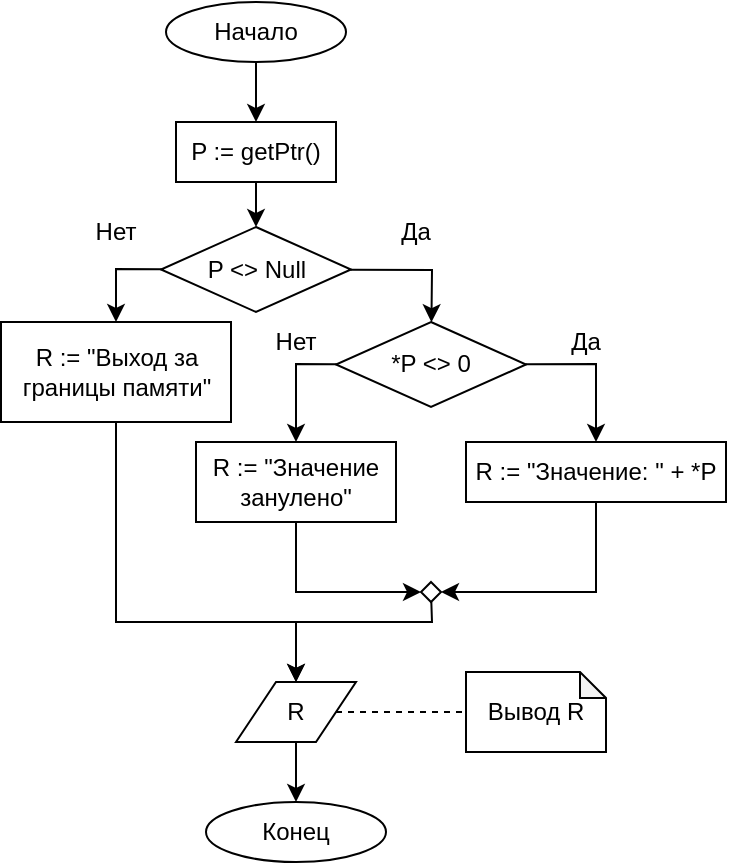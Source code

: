 <mxfile version="15.8.5" type="device"><diagram id="auvaHYt9D2mUyiJxwVjn" name="Page-1"><mxGraphModel dx="460" dy="779" grid="1" gridSize="10" guides="1" tooltips="1" connect="1" arrows="1" fold="1" page="1" pageScale="1" pageWidth="827" pageHeight="1169" math="0" shadow="0"><root><mxCell id="0"/><mxCell id="1" parent="0"/><mxCell id="Q7zVwOam8640k6G-U6Dj-1" value="Начало" style="ellipse;whiteSpace=wrap;html=1;" vertex="1" parent="1"><mxGeometry x="90" y="10" width="90" height="30" as="geometry"/></mxCell><mxCell id="Q7zVwOam8640k6G-U6Dj-2" value="Конец" style="ellipse;whiteSpace=wrap;html=1;" vertex="1" parent="1"><mxGeometry x="110" y="410" width="90" height="30" as="geometry"/></mxCell><mxCell id="Q7zVwOam8640k6G-U6Dj-5" value="Вывод R" style="shape=note;whiteSpace=wrap;html=1;backgroundOutline=1;darkOpacity=0.05;size=13;" vertex="1" parent="1"><mxGeometry x="240" y="345" width="70" height="40" as="geometry"/></mxCell><mxCell id="Q7zVwOam8640k6G-U6Dj-6" value="" style="endArrow=none;dashed=1;html=1;strokeWidth=1;rounded=0;" edge="1" parent="1" source="Q7zVwOam8640k6G-U6Dj-40" target="Q7zVwOam8640k6G-U6Dj-5"><mxGeometry width="50" height="50" relative="1" as="geometry"><mxPoint x="156.25" y="85" as="sourcePoint"/><mxPoint x="240" y="340" as="targetPoint"/></mxGeometry></mxCell><mxCell id="Q7zVwOam8640k6G-U6Dj-7" value="" style="endArrow=none;html=1;rounded=0;strokeWidth=1;startArrow=classic;startFill=1;" edge="1" parent="1" source="Q7zVwOam8640k6G-U6Dj-28" target="Q7zVwOam8640k6G-U6Dj-1"><mxGeometry width="50" height="50" relative="1" as="geometry"><mxPoint x="135" y="70" as="sourcePoint"/><mxPoint x="240" y="340" as="targetPoint"/></mxGeometry></mxCell><mxCell id="Q7zVwOam8640k6G-U6Dj-11" value="P &amp;lt;&amp;gt; Null" style="rhombus;whiteSpace=wrap;html=1;" vertex="1" parent="1"><mxGeometry x="87.5" y="122.5" width="95" height="42.5" as="geometry"/></mxCell><mxCell id="Q7zVwOam8640k6G-U6Dj-12" value="" style="endArrow=none;html=1;rounded=0;strokeWidth=1;startArrow=classic;startFill=1;" edge="1" parent="1" source="Q7zVwOam8640k6G-U6Dj-11" target="Q7zVwOam8640k6G-U6Dj-28"><mxGeometry width="50" height="50" relative="1" as="geometry"><mxPoint x="145" y="140" as="sourcePoint"/><mxPoint x="135" y="170" as="targetPoint"/></mxGeometry></mxCell><mxCell id="Q7zVwOam8640k6G-U6Dj-13" value="R := &quot;Выход за границы памяти&quot;" style="rounded=0;whiteSpace=wrap;html=1;" vertex="1" parent="1"><mxGeometry x="7.5" y="170" width="115" height="50" as="geometry"/></mxCell><mxCell id="Q7zVwOam8640k6G-U6Dj-14" value="" style="endArrow=none;html=1;rounded=0;strokeWidth=1;endFill=0;startArrow=classic;startFill=1;" edge="1" parent="1" source="Q7zVwOam8640k6G-U6Dj-13" target="Q7zVwOam8640k6G-U6Dj-11"><mxGeometry width="50" height="50" relative="1" as="geometry"><mxPoint x="145" y="132.5" as="sourcePoint"/><mxPoint x="145" y="102.5" as="targetPoint"/><Array as="points"><mxPoint x="65" y="143.5"/></Array></mxGeometry></mxCell><mxCell id="Q7zVwOam8640k6G-U6Dj-17" value="" style="endArrow=none;html=1;rounded=0;strokeWidth=1;startArrow=classic;startFill=1;" edge="1" parent="1" source="Q7zVwOam8640k6G-U6Dj-29" target="Q7zVwOam8640k6G-U6Dj-11"><mxGeometry width="50" height="50" relative="1" as="geometry"><mxPoint x="218.819" y="182.5" as="sourcePoint"/><mxPoint x="105.267" y="153.608" as="targetPoint"/><Array as="points"><mxPoint x="223" y="144"/></Array></mxGeometry></mxCell><mxCell id="Q7zVwOam8640k6G-U6Dj-19" value="" style="endArrow=none;html=1;rounded=0;strokeWidth=1;startArrow=classic;startFill=1;entryX=0.5;entryY=1;entryDx=0;entryDy=0;" edge="1" parent="1" source="Q7zVwOam8640k6G-U6Dj-40" target="Q7zVwOam8640k6G-U6Dj-13"><mxGeometry width="50" height="50" relative="1" as="geometry"><mxPoint x="135" y="252.5" as="sourcePoint"/><mxPoint x="145" y="102.5" as="targetPoint"/><Array as="points"><mxPoint x="155" y="320"/><mxPoint x="65" y="320"/></Array></mxGeometry></mxCell><mxCell id="Q7zVwOam8640k6G-U6Dj-21" value="" style="endArrow=none;html=1;rounded=0;strokeWidth=1;startArrow=classic;startFill=1;" edge="1" parent="1" source="Q7zVwOam8640k6G-U6Dj-2" target="Q7zVwOam8640k6G-U6Dj-40"><mxGeometry width="50" height="50" relative="1" as="geometry"><mxPoint x="150" y="420" as="sourcePoint"/><mxPoint x="65" y="390" as="targetPoint"/></mxGeometry></mxCell><mxCell id="Q7zVwOam8640k6G-U6Dj-24" value="Нет" style="text;html=1;strokeColor=none;fillColor=none;align=center;verticalAlign=middle;whiteSpace=wrap;rounded=0;" vertex="1" parent="1"><mxGeometry x="35" y="110" width="60" height="30" as="geometry"/></mxCell><mxCell id="Q7zVwOam8640k6G-U6Dj-25" value="Да" style="text;html=1;strokeColor=none;fillColor=none;align=center;verticalAlign=middle;whiteSpace=wrap;rounded=0;" vertex="1" parent="1"><mxGeometry x="185" y="110" width="60" height="30" as="geometry"/></mxCell><mxCell id="Q7zVwOam8640k6G-U6Dj-28" value="P := getPtr()" style="rounded=0;whiteSpace=wrap;html=1;" vertex="1" parent="1"><mxGeometry x="95" y="70" width="80" height="30" as="geometry"/></mxCell><mxCell id="Q7zVwOam8640k6G-U6Dj-29" value="*P &amp;lt;&amp;gt; 0" style="rhombus;whiteSpace=wrap;html=1;" vertex="1" parent="1"><mxGeometry x="175" y="170" width="95" height="42.5" as="geometry"/></mxCell><mxCell id="Q7zVwOam8640k6G-U6Dj-30" value="" style="endArrow=none;html=1;rounded=0;strokeWidth=1;startArrow=classic;startFill=1;" edge="1" parent="1" source="Q7zVwOam8640k6G-U6Dj-33" target="Q7zVwOam8640k6G-U6Dj-29"><mxGeometry width="50" height="50" relative="1" as="geometry"><mxPoint x="311" y="220" as="sourcePoint"/><mxPoint x="270.0" y="200.004" as="targetPoint"/><Array as="points"><mxPoint x="305" y="191"/></Array></mxGeometry></mxCell><mxCell id="Q7zVwOam8640k6G-U6Dj-31" value="" style="endArrow=none;html=1;rounded=0;strokeWidth=1;endFill=0;startArrow=none;startFill=1;" edge="1" parent="1" source="Q7zVwOam8640k6G-U6Dj-42" target="Q7zVwOam8640k6G-U6Dj-29"><mxGeometry width="50" height="50" relative="1" as="geometry"><mxPoint x="140" y="220" as="sourcePoint"/><mxPoint x="97.876" y="153.582" as="targetPoint"/><Array as="points"><mxPoint x="155" y="191"/></Array></mxGeometry></mxCell><mxCell id="Q7zVwOam8640k6G-U6Dj-32" value="R := &quot;Значение занулено&quot;" style="rounded=0;whiteSpace=wrap;html=1;" vertex="1" parent="1"><mxGeometry x="105" y="230" width="100" height="40" as="geometry"/></mxCell><mxCell id="Q7zVwOam8640k6G-U6Dj-33" value="R := &quot;Значение: &quot; + *P" style="rounded=0;whiteSpace=wrap;html=1;" vertex="1" parent="1"><mxGeometry x="240" y="230" width="130" height="30" as="geometry"/></mxCell><mxCell id="Q7zVwOam8640k6G-U6Dj-34" value="" style="rhombus;whiteSpace=wrap;html=1;rounded=0;" vertex="1" parent="1"><mxGeometry x="217.5" y="300" width="10" height="10" as="geometry"/></mxCell><mxCell id="Q7zVwOam8640k6G-U6Dj-37" value="" style="endArrow=none;html=1;rounded=0;strokeWidth=1;startArrow=classic;startFill=1;" edge="1" parent="1" source="Q7zVwOam8640k6G-U6Dj-34" target="Q7zVwOam8640k6G-U6Dj-32"><mxGeometry width="50" height="50" relative="1" as="geometry"><mxPoint x="223" y="308" as="sourcePoint"/><mxPoint x="75.0" y="230" as="targetPoint"/><Array as="points"><mxPoint x="155" y="305"/></Array></mxGeometry></mxCell><mxCell id="Q7zVwOam8640k6G-U6Dj-38" value="" style="endArrow=none;html=1;rounded=0;strokeWidth=1;startArrow=classic;startFill=1;" edge="1" parent="1" source="Q7zVwOam8640k6G-U6Dj-34" target="Q7zVwOam8640k6G-U6Dj-33"><mxGeometry width="50" height="50" relative="1" as="geometry"><mxPoint x="223" y="305" as="sourcePoint"/><mxPoint x="75.0" y="230" as="targetPoint"/><Array as="points"><mxPoint x="305" y="305"/></Array></mxGeometry></mxCell><mxCell id="Q7zVwOam8640k6G-U6Dj-39" value="" style="endArrow=none;html=1;rounded=0;strokeWidth=1;startArrow=classic;startFill=1;" edge="1" parent="1" source="Q7zVwOam8640k6G-U6Dj-40" target="Q7zVwOam8640k6G-U6Dj-34"><mxGeometry width="50" height="50" relative="1" as="geometry"><mxPoint x="223" y="340" as="sourcePoint"/><mxPoint x="150" y="330" as="targetPoint"/><Array as="points"><mxPoint x="155" y="320"/><mxPoint x="223" y="320"/></Array></mxGeometry></mxCell><mxCell id="Q7zVwOam8640k6G-U6Dj-40" value="R" style="shape=parallelogram;perimeter=parallelogramPerimeter;whiteSpace=wrap;html=1;fixedSize=1;rounded=0;" vertex="1" parent="1"><mxGeometry x="125" y="350" width="60" height="30" as="geometry"/></mxCell><mxCell id="Q7zVwOam8640k6G-U6Dj-41" value="Да" style="text;html=1;strokeColor=none;fillColor=none;align=center;verticalAlign=middle;whiteSpace=wrap;rounded=0;" vertex="1" parent="1"><mxGeometry x="270" y="165" width="60" height="30" as="geometry"/></mxCell><mxCell id="Q7zVwOam8640k6G-U6Dj-42" value="Нет" style="text;html=1;strokeColor=none;fillColor=none;align=center;verticalAlign=middle;whiteSpace=wrap;rounded=0;" vertex="1" parent="1"><mxGeometry x="125" y="165" width="60" height="30" as="geometry"/></mxCell><mxCell id="Q7zVwOam8640k6G-U6Dj-43" value="" style="endArrow=none;html=1;rounded=0;strokeWidth=1;endFill=0;startArrow=classic;startFill=1;" edge="1" parent="1" source="Q7zVwOam8640k6G-U6Dj-32" target="Q7zVwOam8640k6G-U6Dj-42"><mxGeometry width="50" height="50" relative="1" as="geometry"><mxPoint x="155" y="230" as="sourcePoint"/><mxPoint x="175.39" y="191.076" as="targetPoint"/><Array as="points"/></mxGeometry></mxCell></root></mxGraphModel></diagram></mxfile>